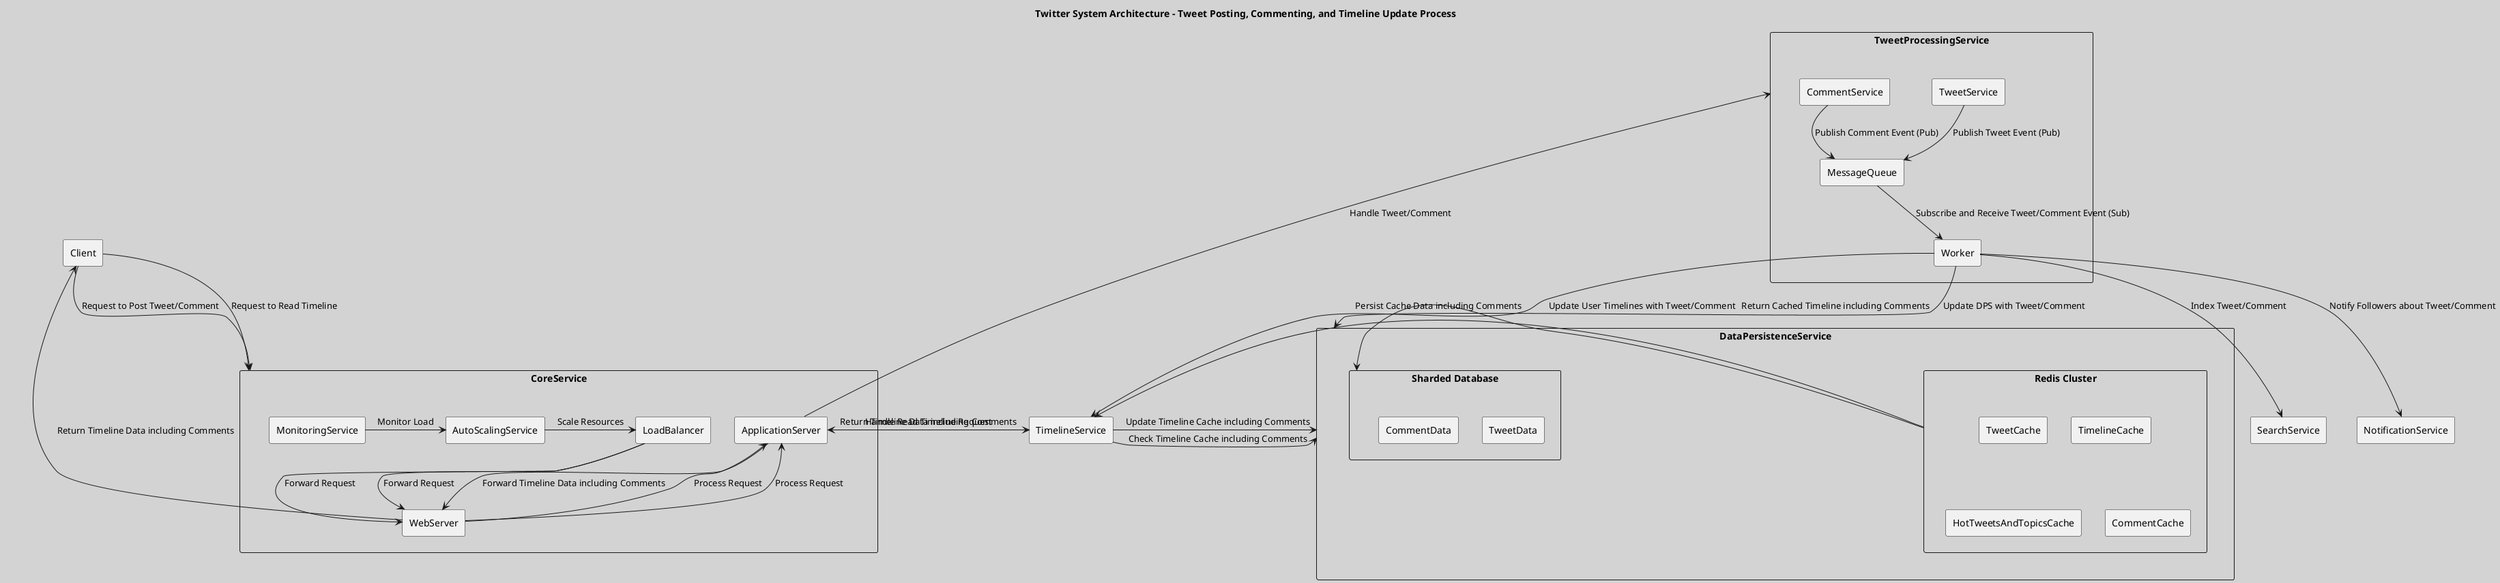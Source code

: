 @startuml

skinparam backgroundColor #D3D3D3

title Twitter System Architecture - Tweet Posting, Commenting, and Timeline Update Process

rectangle Client

rectangle CoreService {
    rectangle LoadBalancer
    rectangle WebServer
    rectangle ApplicationServer
    rectangle MonitoringService
    rectangle AutoScalingService
}

rectangle TweetProcessingService {
    rectangle TweetService
    rectangle CommentService
    rectangle MessageQueue
    rectangle Worker
}

rectangle SearchService
rectangle NotificationService
rectangle TimelineService

rectangle "DataPersistenceService" as DPS {
    rectangle "Redis Cluster" as Redis {
        rectangle TweetCache
            rectangle TimelineCache
            rectangle HotTweetsAndTopicsCache
        rectangle CommentCache
    }
    rectangle "Sharded Database" as Database {
        rectangle TweetData
        rectangle CommentData
    }
}

Client -down-> CoreService : Request to Post Tweet/Comment
LoadBalancer -down-> WebServer : Forward Request
WebServer -down-> ApplicationServer : Process Request
ApplicationServer -> TweetProcessingService: Handle Tweet/Comment
TweetService -down-> MessageQueue : Publish Tweet Event (Pub)
CommentService -down-> MessageQueue : Publish Comment Event (Pub)
MessageQueue -down-> Worker : Subscribe and Receive Tweet/Comment Event (Sub)
Worker -down-> DPS : Update DPS with Tweet/Comment
Redis -> Database : Persist Cache Data including Comments
Worker -down-> SearchService : Index Tweet/Comment
Worker -down-> NotificationService : Notify Followers about Tweet/Comment
Worker -down-> TimelineService : Update User Timelines with Tweet/Comment
TimelineService -down-> DPS : Update Timeline Cache including Comments

Client -down-> CoreService: Request to Read Timeline
LoadBalancer -down-> WebServer : Forward Request
WebServer -down-> ApplicationServer : Process Request
ApplicationServer -> TimelineService : Handle Read Timeline Request
TimelineService -> DPS: Check Timeline Cache including Comments
Redis -> TimelineService : Return Cached Timeline including Comments
TimelineService -> ApplicationServer : Return Timeline Data including Comments
ApplicationServer -> WebServer : Forward Timeline Data including Comments
WebServer -up-> Client : Return Timeline Data including Comments

MonitoringService -> AutoScalingService : Monitor Load
AutoScalingService -> LoadBalancer : Scale Resources

@enduml
